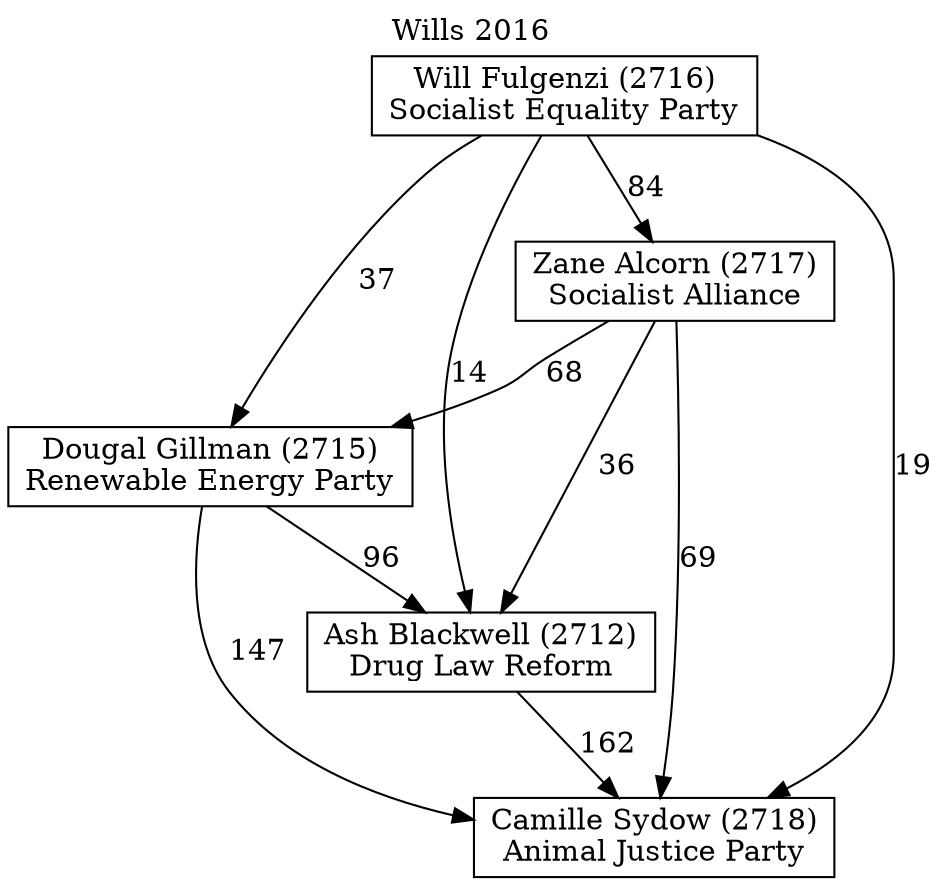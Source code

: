 // House preference flow
digraph "Camille Sydow (2718)_Wills_2016" {
	graph [label="Wills 2016" labelloc=t mclimit=10]
	node [shape=box]
	"Dougal Gillman (2715)" [label="Dougal Gillman (2715)
Renewable Energy Party"]
	"Zane Alcorn (2717)" [label="Zane Alcorn (2717)
Socialist Alliance"]
	"Will Fulgenzi (2716)" [label="Will Fulgenzi (2716)
Socialist Equality Party"]
	"Camille Sydow (2718)" [label="Camille Sydow (2718)
Animal Justice Party"]
	"Ash Blackwell (2712)" [label="Ash Blackwell (2712)
Drug Law Reform"]
	"Dougal Gillman (2715)" -> "Ash Blackwell (2712)" [label=96]
	"Zane Alcorn (2717)" -> "Ash Blackwell (2712)" [label=36]
	"Will Fulgenzi (2716)" -> "Ash Blackwell (2712)" [label=14]
	"Will Fulgenzi (2716)" -> "Dougal Gillman (2715)" [label=37]
	"Will Fulgenzi (2716)" -> "Zane Alcorn (2717)" [label=84]
	"Will Fulgenzi (2716)" -> "Camille Sydow (2718)" [label=19]
	"Zane Alcorn (2717)" -> "Camille Sydow (2718)" [label=69]
	"Dougal Gillman (2715)" -> "Camille Sydow (2718)" [label=147]
	"Ash Blackwell (2712)" -> "Camille Sydow (2718)" [label=162]
	"Zane Alcorn (2717)" -> "Dougal Gillman (2715)" [label=68]
}

